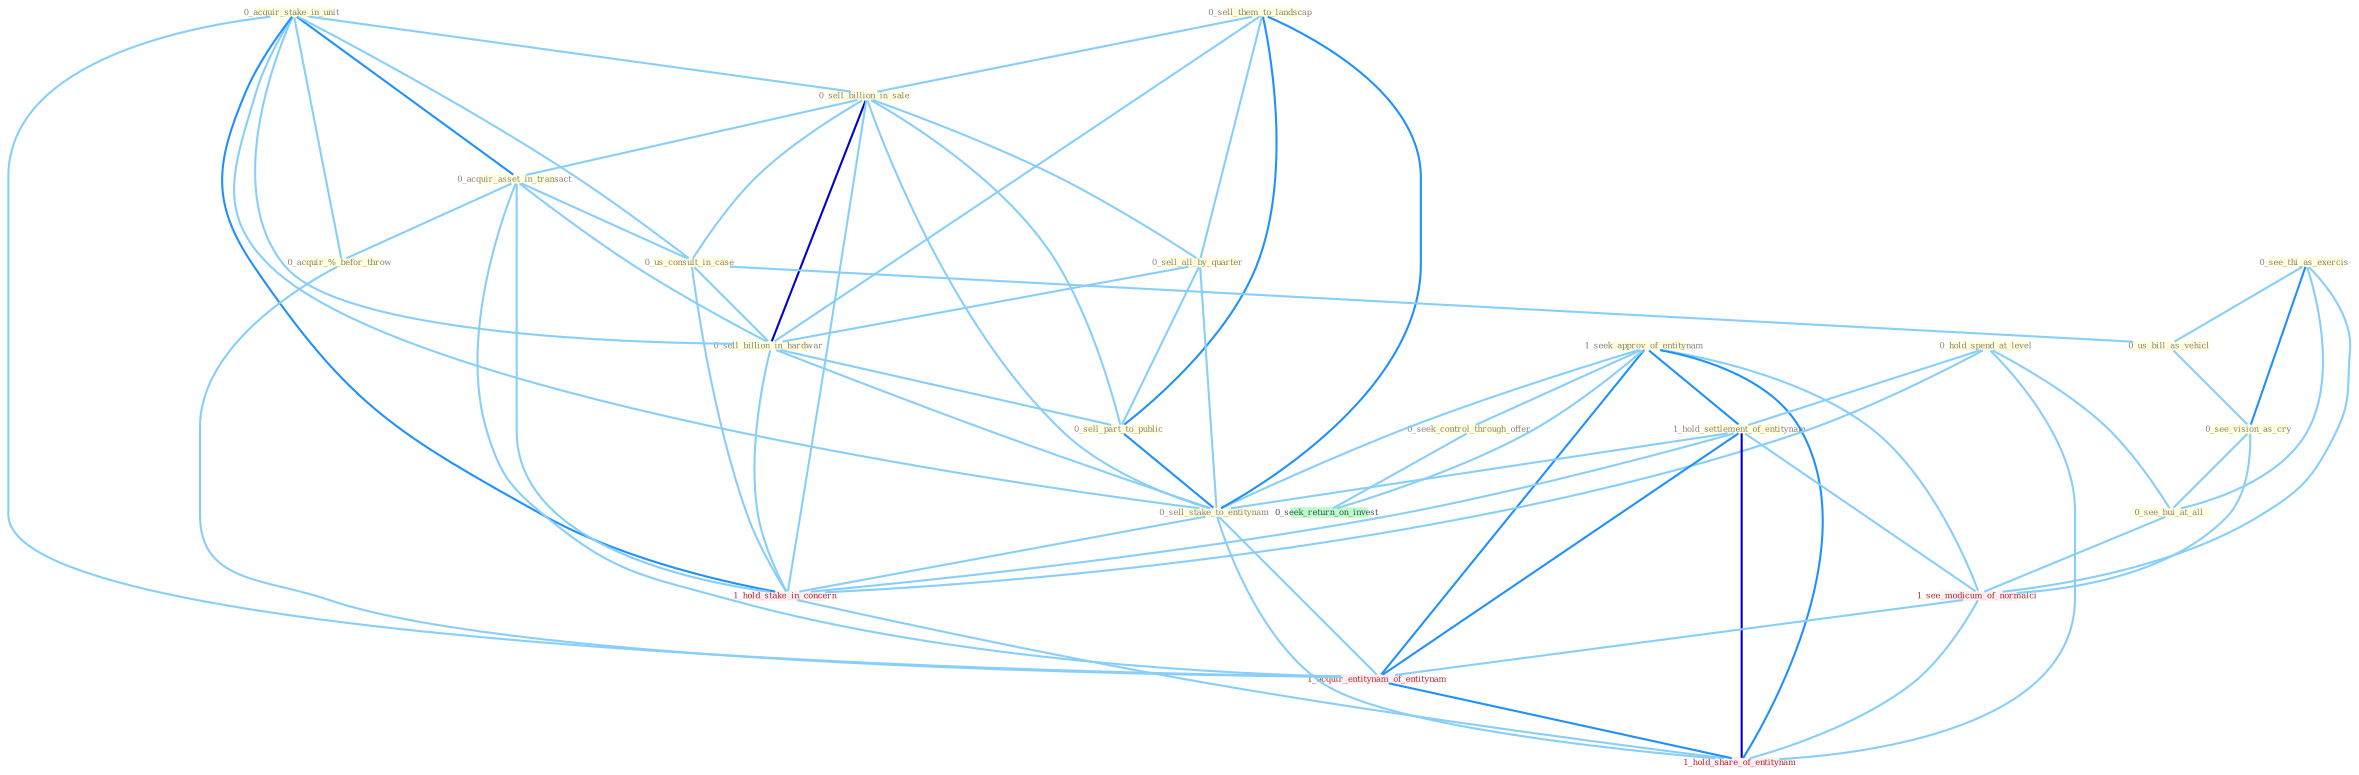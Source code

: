 Graph G{ 
    node
    [shape=polygon,style=filled,width=.5,height=.06,color="#BDFCC9",fixedsize=true,fontsize=4,
    fontcolor="#2f4f4f"];
    {node
    [color="#ffffe0", fontcolor="#8b7d6b"] "0_acquir_stake_in_unit " "1_seek_approv_of_entitynam " "0_sell_them_to_landscap " "0_hold_spend_at_level " "0_sell_billion_in_sale " "0_see_thi_as_exercis " "1_hold_settlement_of_entitynam " "0_acquir_asset_in_transact " "0_us_consult_in_case " "0_sell_all_by_quarter " "0_us_bill_as_vehicl " "0_acquir_%_befor_throw " "0_seek_control_through_offer " "0_sell_billion_in_hardwar " "0_sell_part_to_public " "0_sell_stake_to_entitynam " "0_see_vision_as_cry " "0_see_bui_at_all "}
{node [color="#fff0f5", fontcolor="#b22222"] "1_hold_stake_in_concern " "1_see_modicum_of_normalci " "1_acquir_entitynam_of_entitynam " "1_hold_share_of_entitynam "}
edge [color="#B0E2FF"];

	"0_acquir_stake_in_unit " -- "0_sell_billion_in_sale " [w="1", color="#87cefa" ];
	"0_acquir_stake_in_unit " -- "0_acquir_asset_in_transact " [w="2", color="#1e90ff" , len=0.8];
	"0_acquir_stake_in_unit " -- "0_us_consult_in_case " [w="1", color="#87cefa" ];
	"0_acquir_stake_in_unit " -- "0_acquir_%_befor_throw " [w="1", color="#87cefa" ];
	"0_acquir_stake_in_unit " -- "0_sell_billion_in_hardwar " [w="1", color="#87cefa" ];
	"0_acquir_stake_in_unit " -- "0_sell_stake_to_entitynam " [w="1", color="#87cefa" ];
	"0_acquir_stake_in_unit " -- "1_hold_stake_in_concern " [w="2", color="#1e90ff" , len=0.8];
	"0_acquir_stake_in_unit " -- "1_acquir_entitynam_of_entitynam " [w="1", color="#87cefa" ];
	"1_seek_approv_of_entitynam " -- "1_hold_settlement_of_entitynam " [w="2", color="#1e90ff" , len=0.8];
	"1_seek_approv_of_entitynam " -- "0_seek_control_through_offer " [w="1", color="#87cefa" ];
	"1_seek_approv_of_entitynam " -- "0_sell_stake_to_entitynam " [w="1", color="#87cefa" ];
	"1_seek_approv_of_entitynam " -- "0_seek_return_on_invest " [w="1", color="#87cefa" ];
	"1_seek_approv_of_entitynam " -- "1_see_modicum_of_normalci " [w="1", color="#87cefa" ];
	"1_seek_approv_of_entitynam " -- "1_acquir_entitynam_of_entitynam " [w="2", color="#1e90ff" , len=0.8];
	"1_seek_approv_of_entitynam " -- "1_hold_share_of_entitynam " [w="2", color="#1e90ff" , len=0.8];
	"0_sell_them_to_landscap " -- "0_sell_billion_in_sale " [w="1", color="#87cefa" ];
	"0_sell_them_to_landscap " -- "0_sell_all_by_quarter " [w="1", color="#87cefa" ];
	"0_sell_them_to_landscap " -- "0_sell_billion_in_hardwar " [w="1", color="#87cefa" ];
	"0_sell_them_to_landscap " -- "0_sell_part_to_public " [w="2", color="#1e90ff" , len=0.8];
	"0_sell_them_to_landscap " -- "0_sell_stake_to_entitynam " [w="2", color="#1e90ff" , len=0.8];
	"0_hold_spend_at_level " -- "1_hold_settlement_of_entitynam " [w="1", color="#87cefa" ];
	"0_hold_spend_at_level " -- "0_see_bui_at_all " [w="1", color="#87cefa" ];
	"0_hold_spend_at_level " -- "1_hold_stake_in_concern " [w="1", color="#87cefa" ];
	"0_hold_spend_at_level " -- "1_hold_share_of_entitynam " [w="1", color="#87cefa" ];
	"0_sell_billion_in_sale " -- "0_acquir_asset_in_transact " [w="1", color="#87cefa" ];
	"0_sell_billion_in_sale " -- "0_us_consult_in_case " [w="1", color="#87cefa" ];
	"0_sell_billion_in_sale " -- "0_sell_all_by_quarter " [w="1", color="#87cefa" ];
	"0_sell_billion_in_sale " -- "0_sell_billion_in_hardwar " [w="3", color="#0000cd" , len=0.6];
	"0_sell_billion_in_sale " -- "0_sell_part_to_public " [w="1", color="#87cefa" ];
	"0_sell_billion_in_sale " -- "0_sell_stake_to_entitynam " [w="1", color="#87cefa" ];
	"0_sell_billion_in_sale " -- "1_hold_stake_in_concern " [w="1", color="#87cefa" ];
	"0_see_thi_as_exercis " -- "0_us_bill_as_vehicl " [w="1", color="#87cefa" ];
	"0_see_thi_as_exercis " -- "0_see_vision_as_cry " [w="2", color="#1e90ff" , len=0.8];
	"0_see_thi_as_exercis " -- "0_see_bui_at_all " [w="1", color="#87cefa" ];
	"0_see_thi_as_exercis " -- "1_see_modicum_of_normalci " [w="1", color="#87cefa" ];
	"1_hold_settlement_of_entitynam " -- "0_sell_stake_to_entitynam " [w="1", color="#87cefa" ];
	"1_hold_settlement_of_entitynam " -- "1_hold_stake_in_concern " [w="1", color="#87cefa" ];
	"1_hold_settlement_of_entitynam " -- "1_see_modicum_of_normalci " [w="1", color="#87cefa" ];
	"1_hold_settlement_of_entitynam " -- "1_acquir_entitynam_of_entitynam " [w="2", color="#1e90ff" , len=0.8];
	"1_hold_settlement_of_entitynam " -- "1_hold_share_of_entitynam " [w="3", color="#0000cd" , len=0.6];
	"0_acquir_asset_in_transact " -- "0_us_consult_in_case " [w="1", color="#87cefa" ];
	"0_acquir_asset_in_transact " -- "0_acquir_%_befor_throw " [w="1", color="#87cefa" ];
	"0_acquir_asset_in_transact " -- "0_sell_billion_in_hardwar " [w="1", color="#87cefa" ];
	"0_acquir_asset_in_transact " -- "1_hold_stake_in_concern " [w="1", color="#87cefa" ];
	"0_acquir_asset_in_transact " -- "1_acquir_entitynam_of_entitynam " [w="1", color="#87cefa" ];
	"0_us_consult_in_case " -- "0_us_bill_as_vehicl " [w="1", color="#87cefa" ];
	"0_us_consult_in_case " -- "0_sell_billion_in_hardwar " [w="1", color="#87cefa" ];
	"0_us_consult_in_case " -- "1_hold_stake_in_concern " [w="1", color="#87cefa" ];
	"0_sell_all_by_quarter " -- "0_sell_billion_in_hardwar " [w="1", color="#87cefa" ];
	"0_sell_all_by_quarter " -- "0_sell_part_to_public " [w="1", color="#87cefa" ];
	"0_sell_all_by_quarter " -- "0_sell_stake_to_entitynam " [w="1", color="#87cefa" ];
	"0_us_bill_as_vehicl " -- "0_see_vision_as_cry " [w="1", color="#87cefa" ];
	"0_acquir_%_befor_throw " -- "1_acquir_entitynam_of_entitynam " [w="1", color="#87cefa" ];
	"0_seek_control_through_offer " -- "0_seek_return_on_invest " [w="1", color="#87cefa" ];
	"0_sell_billion_in_hardwar " -- "0_sell_part_to_public " [w="1", color="#87cefa" ];
	"0_sell_billion_in_hardwar " -- "0_sell_stake_to_entitynam " [w="1", color="#87cefa" ];
	"0_sell_billion_in_hardwar " -- "1_hold_stake_in_concern " [w="1", color="#87cefa" ];
	"0_sell_part_to_public " -- "0_sell_stake_to_entitynam " [w="2", color="#1e90ff" , len=0.8];
	"0_sell_stake_to_entitynam " -- "1_hold_stake_in_concern " [w="1", color="#87cefa" ];
	"0_sell_stake_to_entitynam " -- "1_acquir_entitynam_of_entitynam " [w="1", color="#87cefa" ];
	"0_sell_stake_to_entitynam " -- "1_hold_share_of_entitynam " [w="1", color="#87cefa" ];
	"0_see_vision_as_cry " -- "0_see_bui_at_all " [w="1", color="#87cefa" ];
	"0_see_vision_as_cry " -- "1_see_modicum_of_normalci " [w="1", color="#87cefa" ];
	"0_see_bui_at_all " -- "1_see_modicum_of_normalci " [w="1", color="#87cefa" ];
	"1_hold_stake_in_concern " -- "1_hold_share_of_entitynam " [w="1", color="#87cefa" ];
	"1_see_modicum_of_normalci " -- "1_acquir_entitynam_of_entitynam " [w="1", color="#87cefa" ];
	"1_see_modicum_of_normalci " -- "1_hold_share_of_entitynam " [w="1", color="#87cefa" ];
	"1_acquir_entitynam_of_entitynam " -- "1_hold_share_of_entitynam " [w="2", color="#1e90ff" , len=0.8];
}